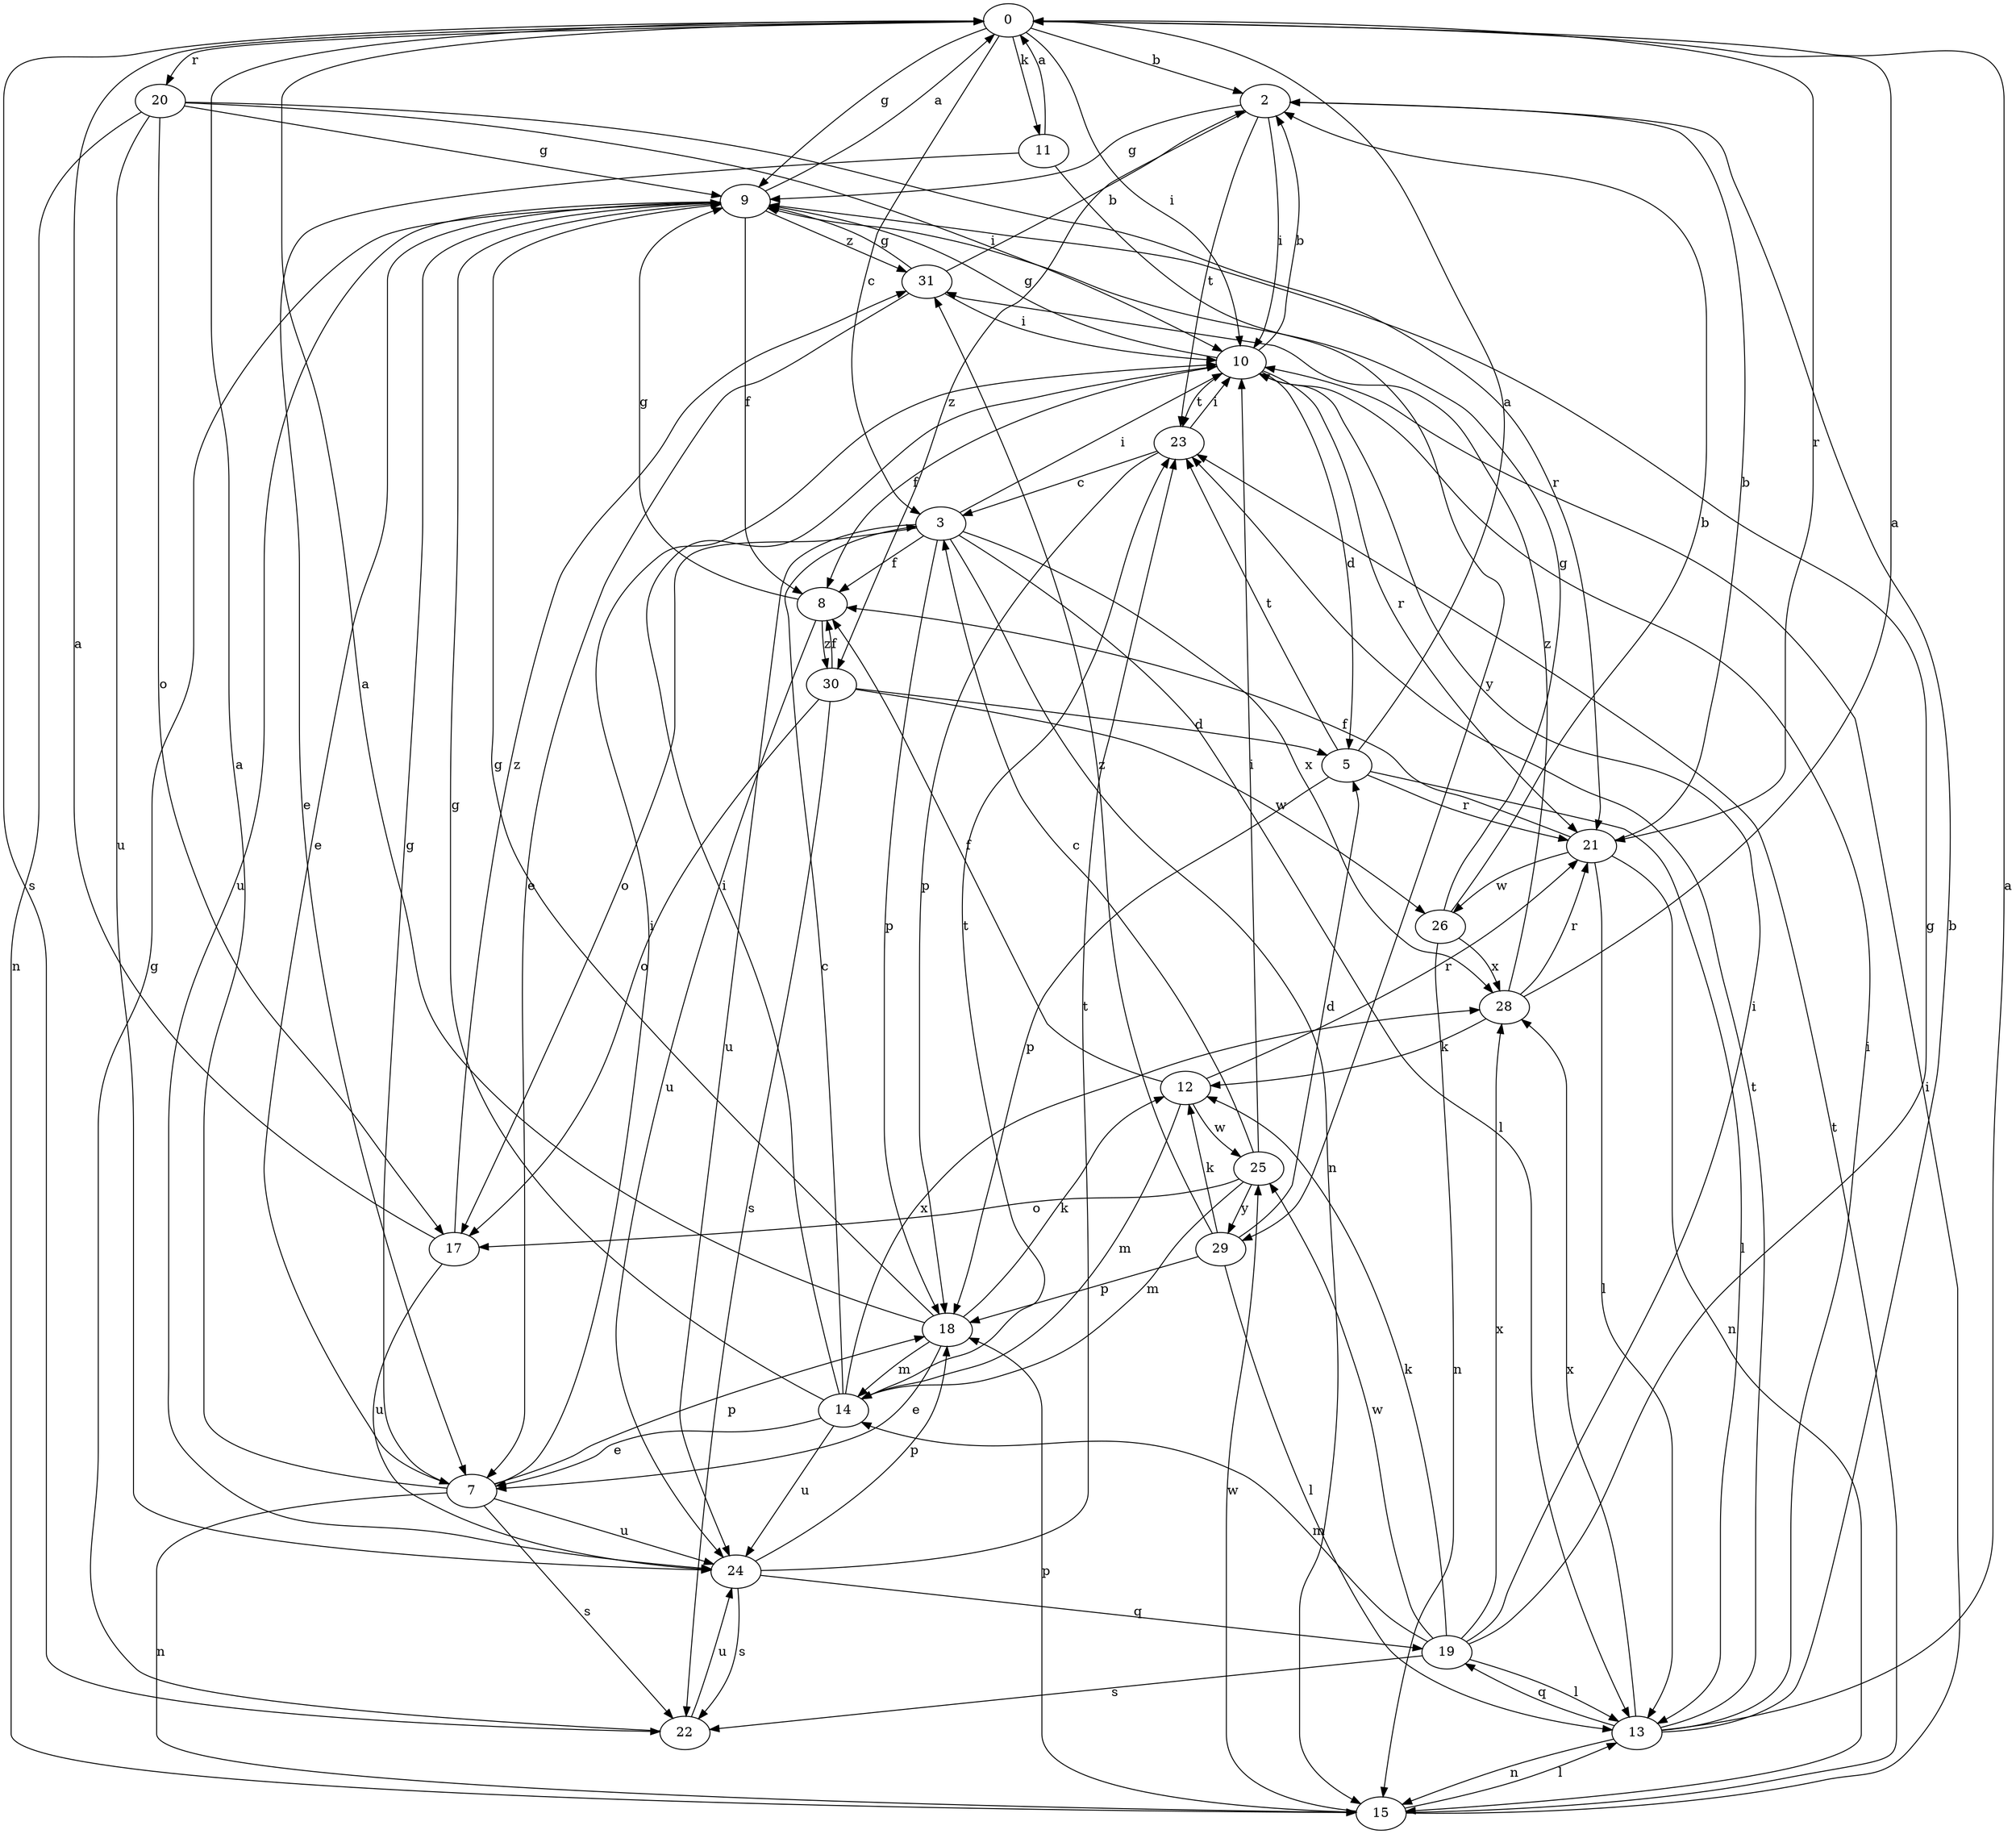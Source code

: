 strict digraph  {
0;
2;
3;
5;
7;
8;
9;
10;
11;
12;
13;
14;
15;
17;
18;
19;
20;
21;
22;
23;
24;
25;
26;
28;
29;
30;
31;
0 -> 2  [label=b];
0 -> 3  [label=c];
0 -> 9  [label=g];
0 -> 10  [label=i];
0 -> 11  [label=k];
0 -> 20  [label=r];
0 -> 21  [label=r];
0 -> 22  [label=s];
2 -> 9  [label=g];
2 -> 10  [label=i];
2 -> 23  [label=t];
2 -> 30  [label=z];
3 -> 8  [label=f];
3 -> 10  [label=i];
3 -> 13  [label=l];
3 -> 15  [label=n];
3 -> 17  [label=o];
3 -> 18  [label=p];
3 -> 24  [label=u];
3 -> 28  [label=x];
5 -> 0  [label=a];
5 -> 13  [label=l];
5 -> 18  [label=p];
5 -> 21  [label=r];
5 -> 23  [label=t];
7 -> 0  [label=a];
7 -> 9  [label=g];
7 -> 10  [label=i];
7 -> 15  [label=n];
7 -> 18  [label=p];
7 -> 22  [label=s];
7 -> 24  [label=u];
8 -> 9  [label=g];
8 -> 24  [label=u];
8 -> 30  [label=z];
9 -> 0  [label=a];
9 -> 7  [label=e];
9 -> 8  [label=f];
9 -> 24  [label=u];
9 -> 31  [label=z];
10 -> 2  [label=b];
10 -> 5  [label=d];
10 -> 8  [label=f];
10 -> 9  [label=g];
10 -> 21  [label=r];
10 -> 23  [label=t];
11 -> 0  [label=a];
11 -> 7  [label=e];
11 -> 29  [label=y];
12 -> 8  [label=f];
12 -> 14  [label=m];
12 -> 21  [label=r];
12 -> 25  [label=w];
13 -> 0  [label=a];
13 -> 2  [label=b];
13 -> 10  [label=i];
13 -> 15  [label=n];
13 -> 19  [label=q];
13 -> 23  [label=t];
13 -> 28  [label=x];
14 -> 3  [label=c];
14 -> 7  [label=e];
14 -> 9  [label=g];
14 -> 10  [label=i];
14 -> 23  [label=t];
14 -> 24  [label=u];
14 -> 28  [label=x];
15 -> 10  [label=i];
15 -> 13  [label=l];
15 -> 18  [label=p];
15 -> 23  [label=t];
15 -> 25  [label=w];
17 -> 0  [label=a];
17 -> 24  [label=u];
17 -> 31  [label=z];
18 -> 0  [label=a];
18 -> 7  [label=e];
18 -> 9  [label=g];
18 -> 12  [label=k];
18 -> 14  [label=m];
19 -> 9  [label=g];
19 -> 10  [label=i];
19 -> 12  [label=k];
19 -> 13  [label=l];
19 -> 14  [label=m];
19 -> 22  [label=s];
19 -> 25  [label=w];
19 -> 28  [label=x];
20 -> 9  [label=g];
20 -> 10  [label=i];
20 -> 15  [label=n];
20 -> 17  [label=o];
20 -> 21  [label=r];
20 -> 24  [label=u];
21 -> 2  [label=b];
21 -> 8  [label=f];
21 -> 13  [label=l];
21 -> 15  [label=n];
21 -> 26  [label=w];
22 -> 9  [label=g];
22 -> 24  [label=u];
23 -> 3  [label=c];
23 -> 10  [label=i];
23 -> 18  [label=p];
24 -> 18  [label=p];
24 -> 19  [label=q];
24 -> 22  [label=s];
24 -> 23  [label=t];
25 -> 3  [label=c];
25 -> 10  [label=i];
25 -> 14  [label=m];
25 -> 17  [label=o];
25 -> 29  [label=y];
26 -> 2  [label=b];
26 -> 9  [label=g];
26 -> 15  [label=n];
26 -> 28  [label=x];
28 -> 0  [label=a];
28 -> 12  [label=k];
28 -> 21  [label=r];
28 -> 31  [label=z];
29 -> 5  [label=d];
29 -> 12  [label=k];
29 -> 13  [label=l];
29 -> 18  [label=p];
29 -> 31  [label=z];
30 -> 5  [label=d];
30 -> 8  [label=f];
30 -> 17  [label=o];
30 -> 22  [label=s];
30 -> 26  [label=w];
31 -> 2  [label=b];
31 -> 7  [label=e];
31 -> 9  [label=g];
31 -> 10  [label=i];
}
